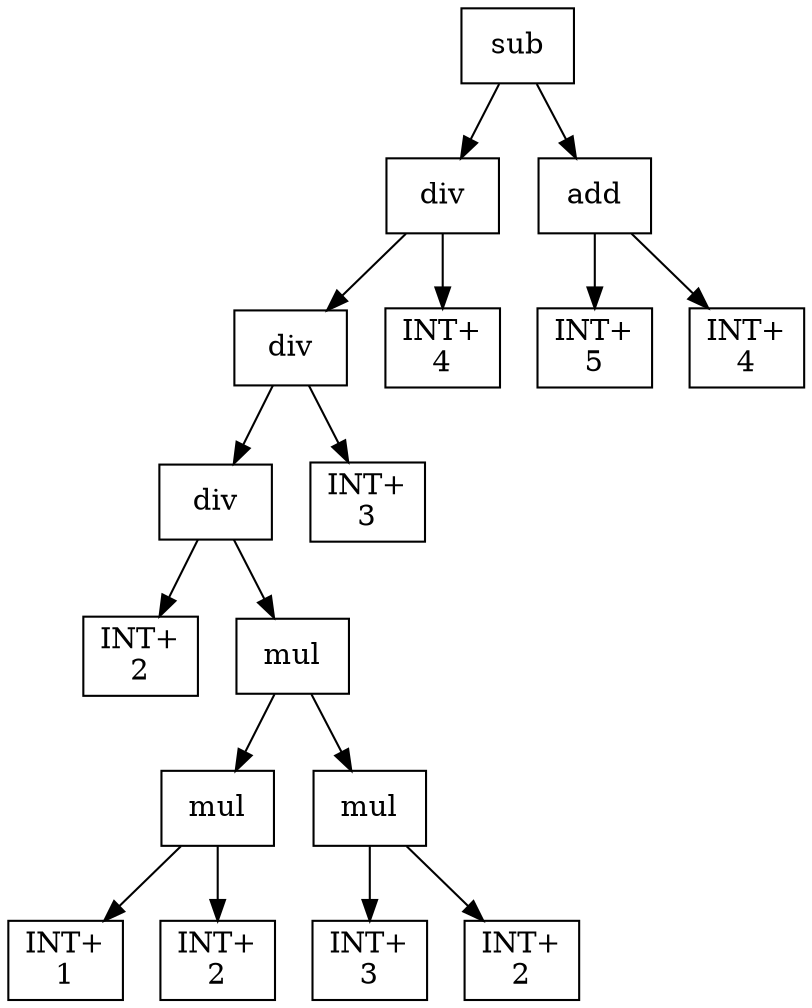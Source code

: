 digraph expr {
  node [shape=box];
  n1 [label="sub"];
  n2 [label="div"];
  n3 [label="div"];
  n4 [label="div"];
  n5 [label="INT+\n2"];
  n6 [label="mul"];
  n7 [label="mul"];
  n8 [label="INT+\n1"];
  n9 [label="INT+\n2"];
  n7 -> n8;
  n7 -> n9;
  n10 [label="mul"];
  n11 [label="INT+\n3"];
  n12 [label="INT+\n2"];
  n10 -> n11;
  n10 -> n12;
  n6 -> n7;
  n6 -> n10;
  n4 -> n5;
  n4 -> n6;
  n13 [label="INT+\n3"];
  n3 -> n4;
  n3 -> n13;
  n14 [label="INT+\n4"];
  n2 -> n3;
  n2 -> n14;
  n15 [label="add"];
  n16 [label="INT+\n5"];
  n17 [label="INT+\n4"];
  n15 -> n16;
  n15 -> n17;
  n1 -> n2;
  n1 -> n15;
}